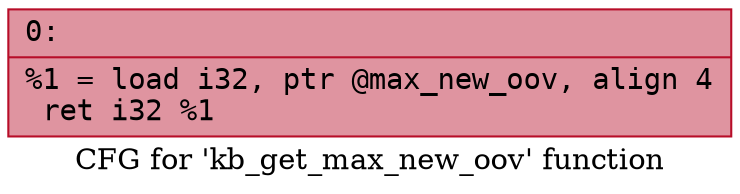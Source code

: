 digraph "CFG for 'kb_get_max_new_oov' function" {
	label="CFG for 'kb_get_max_new_oov' function";

	Node0x600002a8cdc0 [shape=record,color="#b70d28ff", style=filled, fillcolor="#b70d2870" fontname="Courier",label="{0:\l|  %1 = load i32, ptr @max_new_oov, align 4\l  ret i32 %1\l}"];
}
